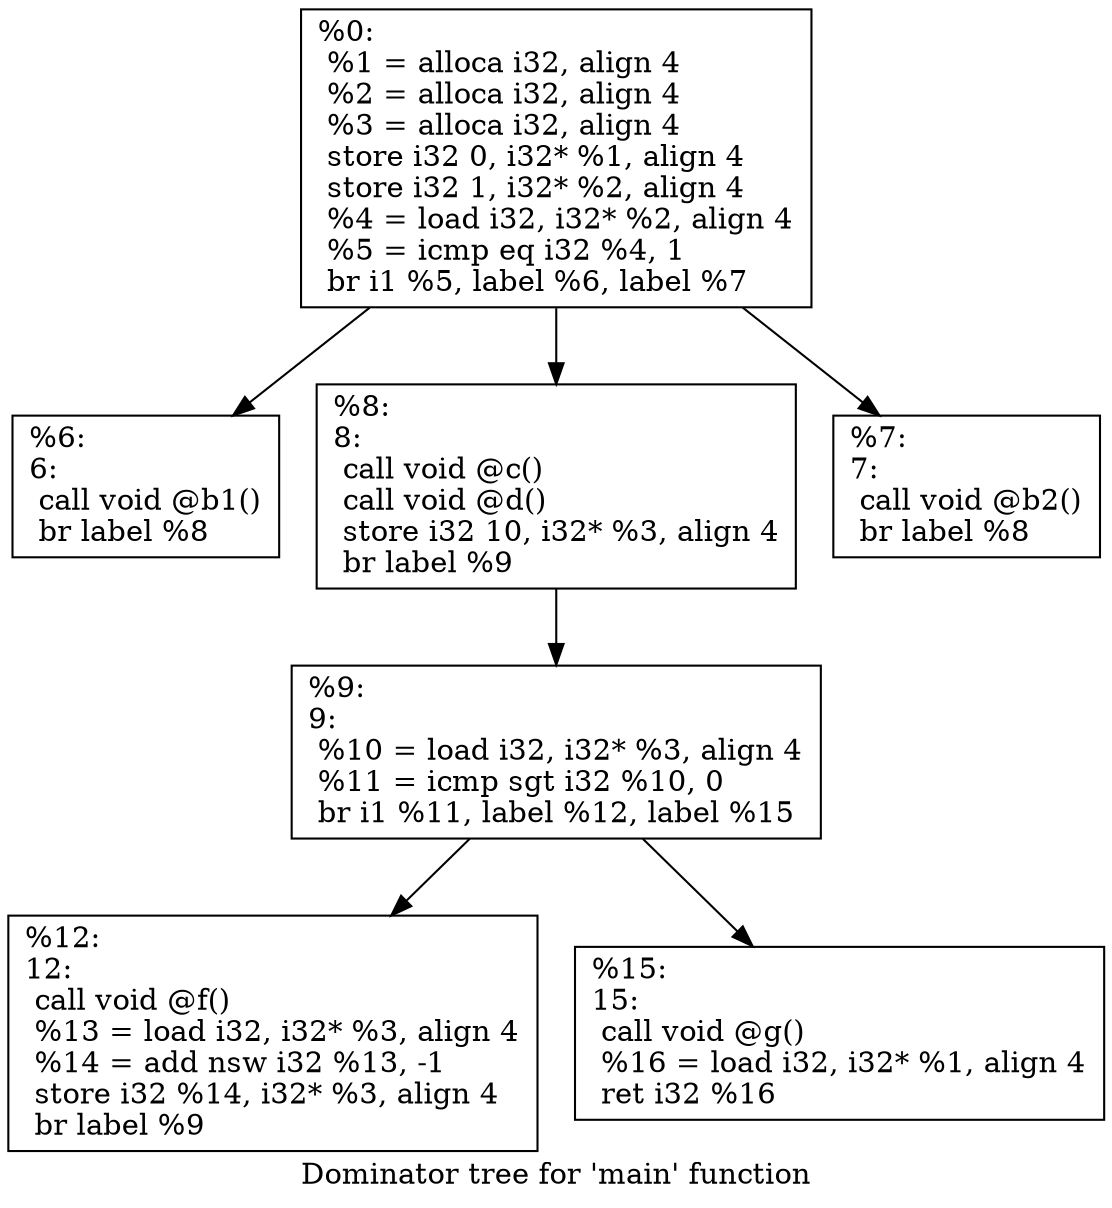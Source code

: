digraph "Dominator tree for 'main' function" {
	label="Dominator tree for 'main' function";

	Node0x1879370 [shape=record,label="{%0:\l  %1 = alloca i32, align 4\l  %2 = alloca i32, align 4\l  %3 = alloca i32, align 4\l  store i32 0, i32* %1, align 4\l  store i32 1, i32* %2, align 4\l  %4 = load i32, i32* %2, align 4\l  %5 = icmp eq i32 %4, 1\l  br i1 %5, label %6, label %7\l}"];
	Node0x1879370 -> Node0x186e370;
	Node0x1879370 -> Node0x18cac80;
	Node0x1879370 -> Node0x18cad80;
	Node0x186e370 [shape=record,label="{%6:\l6:                                                \l  call void @b1()\l  br label %8\l}"];
	Node0x18cac80 [shape=record,label="{%8:\l8:                                                \l  call void @c()\l  call void @d()\l  store i32 10, i32* %3, align 4\l  br label %9\l}"];
	Node0x18cac80 -> Node0x18cacc0;
	Node0x18cacc0 [shape=record,label="{%9:\l9:                                                \l  %10 = load i32, i32* %3, align 4\l  %11 = icmp sgt i32 %10, 0\l  br i1 %11, label %12, label %15\l}"];
	Node0x18cacc0 -> Node0x18cad00;
	Node0x18cacc0 -> Node0x18cad40;
	Node0x18cad00 [shape=record,label="{%12:\l12:                                               \l  call void @f()\l  %13 = load i32, i32* %3, align 4\l  %14 = add nsw i32 %13, -1\l  store i32 %14, i32* %3, align 4\l  br label %9\l}"];
	Node0x18cad40 [shape=record,label="{%15:\l15:                                               \l  call void @g()\l  %16 = load i32, i32* %1, align 4\l  ret i32 %16\l}"];
	Node0x18cad80 [shape=record,label="{%7:\l7:                                                \l  call void @b2()\l  br label %8\l}"];
}
